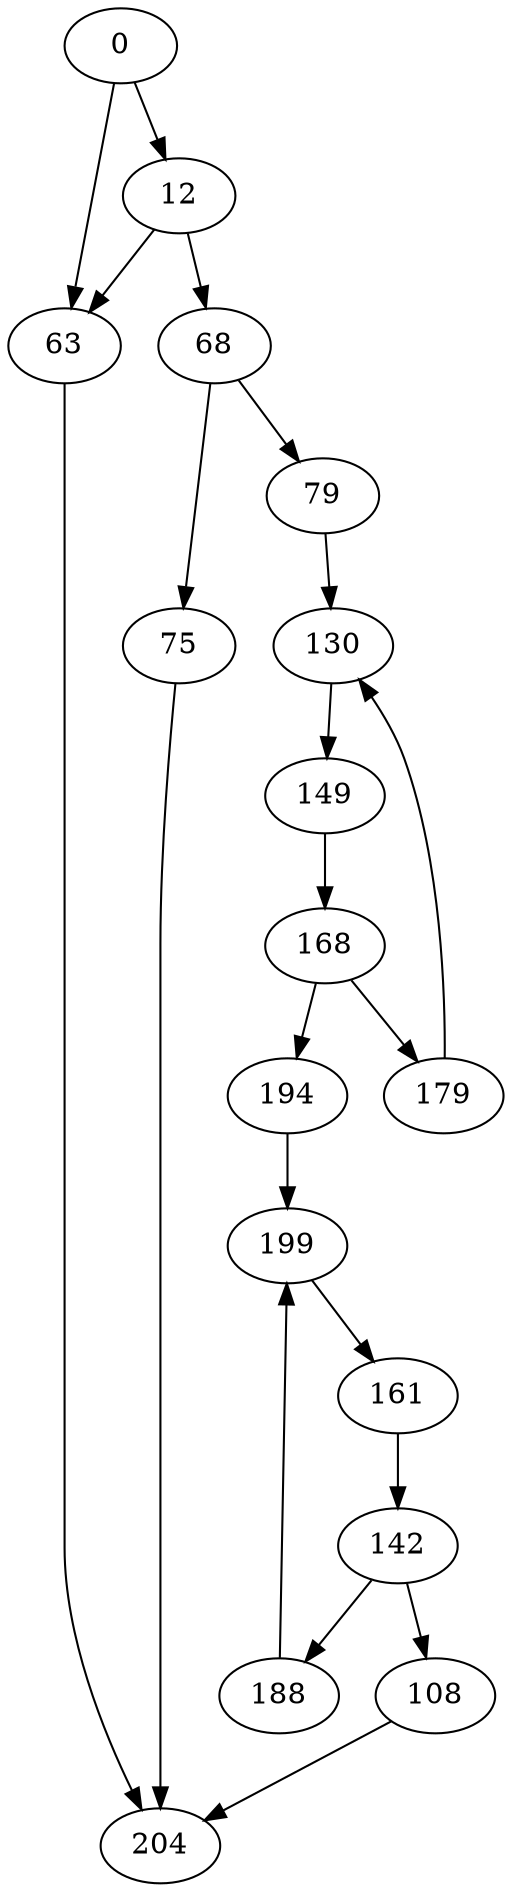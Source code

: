 digraph {
	0 [label=0]
	12 [label=12]
	63 [label=63]
	68 [label=68]
	75 [label=75]
	79 [label=79]
	108 [label=108]
	130 [label=130]
	142 [label=142]
	149 [label=149]
	161 [label=161]
	168 [label=168]
	179 [label=179]
	188 [label=188]
	194 [label=194]
	199 [label=199]
	204 [label=204]
	0 -> 12
	0 -> 63
	12 -> 68
	12 -> 63
	63 -> 204
	68 -> 75
	68 -> 79
	75 -> 204
	79 -> 130
	108 -> 204
	130 -> 149
	142 -> 188
	142 -> 108
	149 -> 168
	161 -> 142
	168 -> 194
	168 -> 179
	179 -> 130
	188 -> 199
	194 -> 199
	199 -> 161
}
